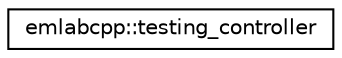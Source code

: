 digraph "Graphical Class Hierarchy"
{
 // LATEX_PDF_SIZE
  edge [fontname="Helvetica",fontsize="10",labelfontname="Helvetica",labelfontsize="10"];
  node [fontname="Helvetica",fontsize="10",shape=record];
  rankdir="LR";
  Node0 [label="emlabcpp::testing_controller",height=0.2,width=0.4,color="black", fillcolor="white", style="filled",URL="$classemlabcpp_1_1testing__controller.html",tooltip=" "];
}
